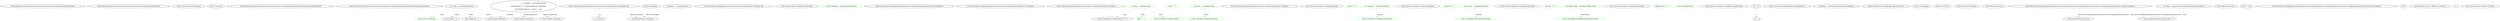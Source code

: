 digraph  {
n0 [cluster="Humanizer.Tests.Extensions.EnumExtensionsTests.HonorsDescriptionAttribute()", label="Entry Humanizer.Tests.Extensions.EnumExtensionsTests.HonorsDescriptionAttribute()", span="43-43"];
n2 [cluster="Humanizer.Tests.Extensions.EnumExtensionsTests.HonorsDescriptionAttribute()", label="Exit Humanizer.Tests.Extensions.EnumExtensionsTests.HonorsDescriptionAttribute()", span="43-43"];
n3 [cluster="System.Enum.Humanize()", label="Entry System.Enum.Humanize()", span="33-33"];
n4 [cluster="Unk.Equal", label="Entry Unk.Equal", span=""];
n5 [cluster="Humanizer.Tests.Extensions.EnumExtensionsTests.CanHumanizeMembersWithoutDescriptionAttribute()", label="Entry Humanizer.Tests.Extensions.EnumExtensionsTests.CanHumanizeMembersWithoutDescriptionAttribute()", span="49-49"];
n7 [cluster="Humanizer.Tests.Extensions.EnumExtensionsTests.CanHumanizeMembersWithoutDescriptionAttribute()", label="Exit Humanizer.Tests.Extensions.EnumExtensionsTests.CanHumanizeMembersWithoutDescriptionAttribute()", span="49-49"];
d11 [cluster="Humanizer.TimeSpanHumanizeExtensions.Humanize(System.TimeSpan, int)", color=green, community=0, label="return result.ToString();", prediction=0, span="38-38"];
d1 [cluster="Humanizer.TimeSpanHumanizeExtensions.Humanize(System.TimeSpan, int)", label="var result = new StringBuilder()", span="21-21"];
d3 [cluster="Humanizer.TimeSpanHumanizeExtensions.Humanize(System.TimeSpan, int)", label="i < precision", span="22-22"];
d9 [cluster="Humanizer.TimeSpanHumanizeExtensions.Humanize(System.TimeSpan, int)", label="timeSpan == TimeSpan.Zero", span="34-34"];
d12 [cluster="Humanizer.TimeSpanHumanizeExtensions.Humanize(System.TimeSpan, int)", label="Exit Humanizer.TimeSpanHumanizeExtensions.Humanize(System.TimeSpan, int)", span="19-19"];
d19 [cluster="System.Text.StringBuilder.ToString()", label="Entry System.Text.StringBuilder.ToString()", span="0-0"];
d27 [cluster="Humanizer.TimeSpanHumanizeExtensions.TakeOutTheLargestUnit(System.TimeSpan)", color=green, community=0, label="return timeSpan - LargestUnit(timeSpan);", prediction=1, span="43-43"];
d18 [cluster="Humanizer.TimeSpanHumanizeExtensions.TakeOutTheLargestUnit(System.TimeSpan)", label="Entry Humanizer.TimeSpanHumanizeExtensions.TakeOutTheLargestUnit(System.TimeSpan)", span="41-41"];
d28 [cluster="Humanizer.TimeSpanHumanizeExtensions.TakeOutTheLargestUnit(System.TimeSpan)", label="Exit Humanizer.TimeSpanHumanizeExtensions.TakeOutTheLargestUnit(System.TimeSpan)", span="41-41"];
d29 [cluster="Humanizer.TimeSpanHumanizeExtensions.LargestUnit(System.TimeSpan)", label="Entry Humanizer.TimeSpanHumanizeExtensions.LargestUnit(System.TimeSpan)", span="46-46"];
d30 [cluster="Humanizer.TimeSpanHumanizeExtensions.LargestUnit(System.TimeSpan)", color=green, community=0, label="var days = timeSpan.Days", prediction=2, span="48-48"];
d31 [cluster="Humanizer.TimeSpanHumanizeExtensions.LargestUnit(System.TimeSpan)", color=green, community=0, label="days >= 7", prediction=3, span="49-49"];
d32 [cluster="Humanizer.TimeSpanHumanizeExtensions.LargestUnit(System.TimeSpan)", label="return TimeSpan.FromDays((days/7) * 7);", span="50-50"];
d33 [cluster="Humanizer.TimeSpanHumanizeExtensions.LargestUnit(System.TimeSpan)", color=green, community=0, label="days >= 1", prediction=2, span="51-51"];
d34 [cluster="Humanizer.TimeSpanHumanizeExtensions.LargestUnit(System.TimeSpan)", color=green, community=0, label="return TimeSpan.FromDays(days);", prediction=2, span="52-52"];
d35 [cluster="Humanizer.TimeSpanHumanizeExtensions.LargestUnit(System.TimeSpan)", color=green, community=0, label="var hours = timeSpan.Hours", prediction=6, span="54-54"];
d48 [cluster="Humanizer.TimeSpanHumanizeExtensions.LargestUnit(System.TimeSpan)", label="Exit Humanizer.TimeSpanHumanizeExtensions.LargestUnit(System.TimeSpan)", span="46-46"];
d49 [cluster="System.TimeSpan.FromDays(double)", label="Entry System.TimeSpan.FromDays(double)", span="0-0"];
d36 [cluster="Humanizer.TimeSpanHumanizeExtensions.LargestUnit(System.TimeSpan)", color=green, community=0, label="hours >= 1", prediction=7, span="55-55"];
d37 [cluster="Humanizer.TimeSpanHumanizeExtensions.LargestUnit(System.TimeSpan)", color=green, community=0, label="return TimeSpan.FromHours(hours);", prediction=6, span="56-56"];
d38 [cluster="Humanizer.TimeSpanHumanizeExtensions.LargestUnit(System.TimeSpan)", color=green, community=0, label="var minutes = timeSpan.Minutes", prediction=9, span="58-58"];
d50 [cluster="System.TimeSpan.FromHours(double)", label="Entry System.TimeSpan.FromHours(double)", span="0-0"];
d39 [cluster="Humanizer.TimeSpanHumanizeExtensions.LargestUnit(System.TimeSpan)", color=green, community=0, label="minutes >= 1", prediction=10, span="59-59"];
d40 [cluster="Humanizer.TimeSpanHumanizeExtensions.LargestUnit(System.TimeSpan)", color=green, community=0, label="return TimeSpan.FromMinutes(minutes);", prediction=9, span="60-60"];
d41 [cluster="Humanizer.TimeSpanHumanizeExtensions.LargestUnit(System.TimeSpan)", color=green, community=0, label="var seconds = timeSpan.Seconds", prediction=12, span="62-62"];
d51 [cluster="System.TimeSpan.FromMinutes(double)", label="Entry System.TimeSpan.FromMinutes(double)", span="0-0"];
d42 [cluster="Humanizer.TimeSpanHumanizeExtensions.LargestUnit(System.TimeSpan)", color=green, community=0, label="seconds >= 1", prediction=13, span="63-63"];
d43 [cluster="Humanizer.TimeSpanHumanizeExtensions.LargestUnit(System.TimeSpan)", color=green, community=0, label="return TimeSpan.FromSeconds(seconds);", prediction=12, span="64-64"];
d44 [cluster="Humanizer.TimeSpanHumanizeExtensions.LargestUnit(System.TimeSpan)", color=green, community=0, label="var milliseconds = timeSpan.Milliseconds", prediction=15, span="66-66"];
d52 [cluster="System.TimeSpan.FromSeconds(double)", label="Entry System.TimeSpan.FromSeconds(double)", span="0-0"];
d45 [cluster="Humanizer.TimeSpanHumanizeExtensions.LargestUnit(System.TimeSpan)", color=green, community=0, label="milliseconds >= 1", prediction=16, span="67-67"];
d46 [cluster="Humanizer.TimeSpanHumanizeExtensions.LargestUnit(System.TimeSpan)", color=green, community=0, label="return TimeSpan.FromMilliseconds(milliseconds);", prediction=15, span="68-68"];
d47 [cluster="Humanizer.TimeSpanHumanizeExtensions.LargestUnit(System.TimeSpan)", color=green, community=0, label="return TimeSpan.Zero;", prediction=18, span="70-70"];
d53 [cluster="System.TimeSpan.FromMilliseconds(double)", label="Entry System.TimeSpan.FromMilliseconds(double)", span="0-0"];
d0 [cluster="Humanizer.TimeSpanHumanizeExtensions.Humanize(System.TimeSpan, int)", label="Entry Humanizer.TimeSpanHumanizeExtensions.Humanize(System.TimeSpan, int)", span="19-19"];
d2 [cluster="Humanizer.TimeSpanHumanizeExtensions.Humanize(System.TimeSpan, int)", label="int i = 0", span="22-22"];
d13 [cluster="System.Text.StringBuilder.StringBuilder()", label="Entry System.Text.StringBuilder.StringBuilder()", span="0-0"];
d5 [cluster="Humanizer.TimeSpanHumanizeExtensions.Humanize(System.TimeSpan, int)", label="result.Length > 0", span="28-28"];
d6 [cluster="Humanizer.TimeSpanHumanizeExtensions.Humanize(System.TimeSpan, int)", label="result.Append('', '')", span="29-29"];
d7 [cluster="Humanizer.TimeSpanHumanizeExtensions.Humanize(System.TimeSpan, int)", label="result.Append(timePart)", span="31-31"];
d10 [cluster="Humanizer.TimeSpanHumanizeExtensions.Humanize(System.TimeSpan, int)", label="i++", span="22-22"];
d4 [cluster="Humanizer.TimeSpanHumanizeExtensions.Humanize(System.TimeSpan, int)", label="var timePart = FormatParameters\r\n                    .Select(format => TryFormat(format, timeSpan))\r\n                    .FirstOrDefault(part => part != null)", span="24-26"];
d8 [cluster="Humanizer.TimeSpanHumanizeExtensions.Humanize(System.TimeSpan, int)", label="timeSpan = TakeOutTheLargestUnit(timeSpan)", span="33-33"];
d21 [cluster="lambda expression", label="TryFormat(format, timeSpan)", span="25-25"];
d16 [cluster="System.Text.StringBuilder.Append(string)", label="Entry System.Text.StringBuilder.Append(string)", span="0-0"];
d17 [cluster="Unk.Append", label="Entry Unk.Append", span=""];
d14 [cluster="Unk.Select", label="Entry Unk.Select", span=""];
d15 [cluster="Unk.FirstOrDefault", label="Entry Unk.FirstOrDefault", span=""];
d20 [cluster="lambda expression", label="Entry lambda expression", span="25-25"];
d24 [cluster="lambda expression", label="Entry lambda expression", span="26-26"];
d95 [label="System.TimeSpan", span=""];
d22 [cluster="lambda expression", label="Exit lambda expression", span="25-25"];
d23 [cluster="Humanizer.TimeSpanHumanizeExtensions.TryFormat(Humanizer.TimeSpanHumanizeExtensions.TimeSpanPropertyFormat, System.TimeSpan)", label="Entry Humanizer.TimeSpanHumanizeExtensions.TryFormat(Humanizer.TimeSpanHumanizeExtensions.TimeSpanPropertyFormat, System.TimeSpan)", span="116-116"];
d26 [cluster="lambda expression", label="Exit lambda expression", span="26-26"];
d25 [cluster="lambda expression", label="part != null", span="26-26"];
d80 [cluster="Humanizer.TimeSpanHumanizeExtensions.TryFormat(Humanizer.TimeSpanHumanizeExtensions.TimeSpanPropertyFormat, System.TimeSpan)", label="Exit Humanizer.TimeSpanHumanizeExtensions.TryFormat(Humanizer.TimeSpanHumanizeExtensions.TimeSpanPropertyFormat, System.TimeSpan)", span="116-116"];
d75 [cluster="Humanizer.TimeSpanHumanizeExtensions.TryFormat(Humanizer.TimeSpanHumanizeExtensions.TimeSpanPropertyFormat, System.TimeSpan)", label="var value = propertyFormat.PropertySelector(timeSpan)", span="120-120"];
d78 [cluster="Humanizer.TimeSpanHumanizeExtensions.TryFormat(Humanizer.TimeSpanHumanizeExtensions.TimeSpanPropertyFormat, System.TimeSpan)", label="return propertyFormat.Zero();", span="124-124"];
d79 [cluster="Humanizer.TimeSpanHumanizeExtensions.TryFormat(Humanizer.TimeSpanHumanizeExtensions.TimeSpanPropertyFormat, System.TimeSpan)", label="return propertyFormat.Format(value);", span="126-126"];
d76 [cluster="Humanizer.TimeSpanHumanizeExtensions.TryFormat(Humanizer.TimeSpanHumanizeExtensions.TimeSpanPropertyFormat, System.TimeSpan)", label=value, span="121-121"];
d81 [cluster="System.Func<T, TResult>.Invoke(T)", label="Entry System.Func<T, TResult>.Invoke(T)", span="0-0"];
d77 [cluster="Humanizer.TimeSpanHumanizeExtensions.TryFormat(Humanizer.TimeSpanHumanizeExtensions.TimeSpanPropertyFormat, System.TimeSpan)", label=0, span="123-123"];
d82 [cluster="System.Func<TResult>.Invoke()", label="Entry System.Func<TResult>.Invoke()", span="0-0"];
d1 -> d11  [color=green, key=1, label=result, style=dashed];
d1 -> d5  [color=darkseagreen4, key=1, label=result, style=dashed];
d1 -> d6  [color=darkseagreen4, key=1, label=result, style=dashed];
d1 -> d7  [color=darkseagreen4, key=1, label=result, style=dashed];
d30 -> d32  [color=green, key=1, label=days, style=dashed];
d30 -> d33  [color=green, key=1, label=days, style=dashed];
d30 -> d34  [color=green, key=1, label=days, style=dashed];
d35 -> d37  [color=green, key=1, label=hours, style=dashed];
d38 -> d40  [color=green, key=1, label=minutes, style=dashed];
d41 -> d43  [color=green, key=1, label=seconds, style=dashed];
d44 -> d46  [color=green, key=1, label=milliseconds, style=dashed];
d0 -> d3  [color=darkseagreen4, key=1, label=int, style=dashed];
d0 -> d21  [color=darkseagreen4, key=1, label="System.TimeSpan", style=dashed];
d2 -> d10  [color=darkseagreen4, key=1, label=i, style=dashed];
d10 -> d10  [color=darkseagreen4, key=1, label=i, style=dashed];
d4 -> d7  [color=darkseagreen4, key=1, label=timePart, style=dashed];
d4 -> d20  [color=darkseagreen4, key=1, label="lambda expression", style=dashed];
d4 -> d24  [color=darkseagreen4, key=1, label="lambda expression", style=dashed];
d95 -> d21  [color=darkseagreen4, key=1, label="System.TimeSpan", style=dashed];
d23 -> d78  [color=darkseagreen4, key=1, label="Humanizer.TimeSpanHumanizeExtensions.TimeSpanPropertyFormat", style=dashed];
d23 -> d79  [color=darkseagreen4, key=1, label="Humanizer.TimeSpanHumanizeExtensions.TimeSpanPropertyFormat", style=dashed];
d75 -> d79  [color=darkseagreen4, key=1, label=value, style=dashed];
}
